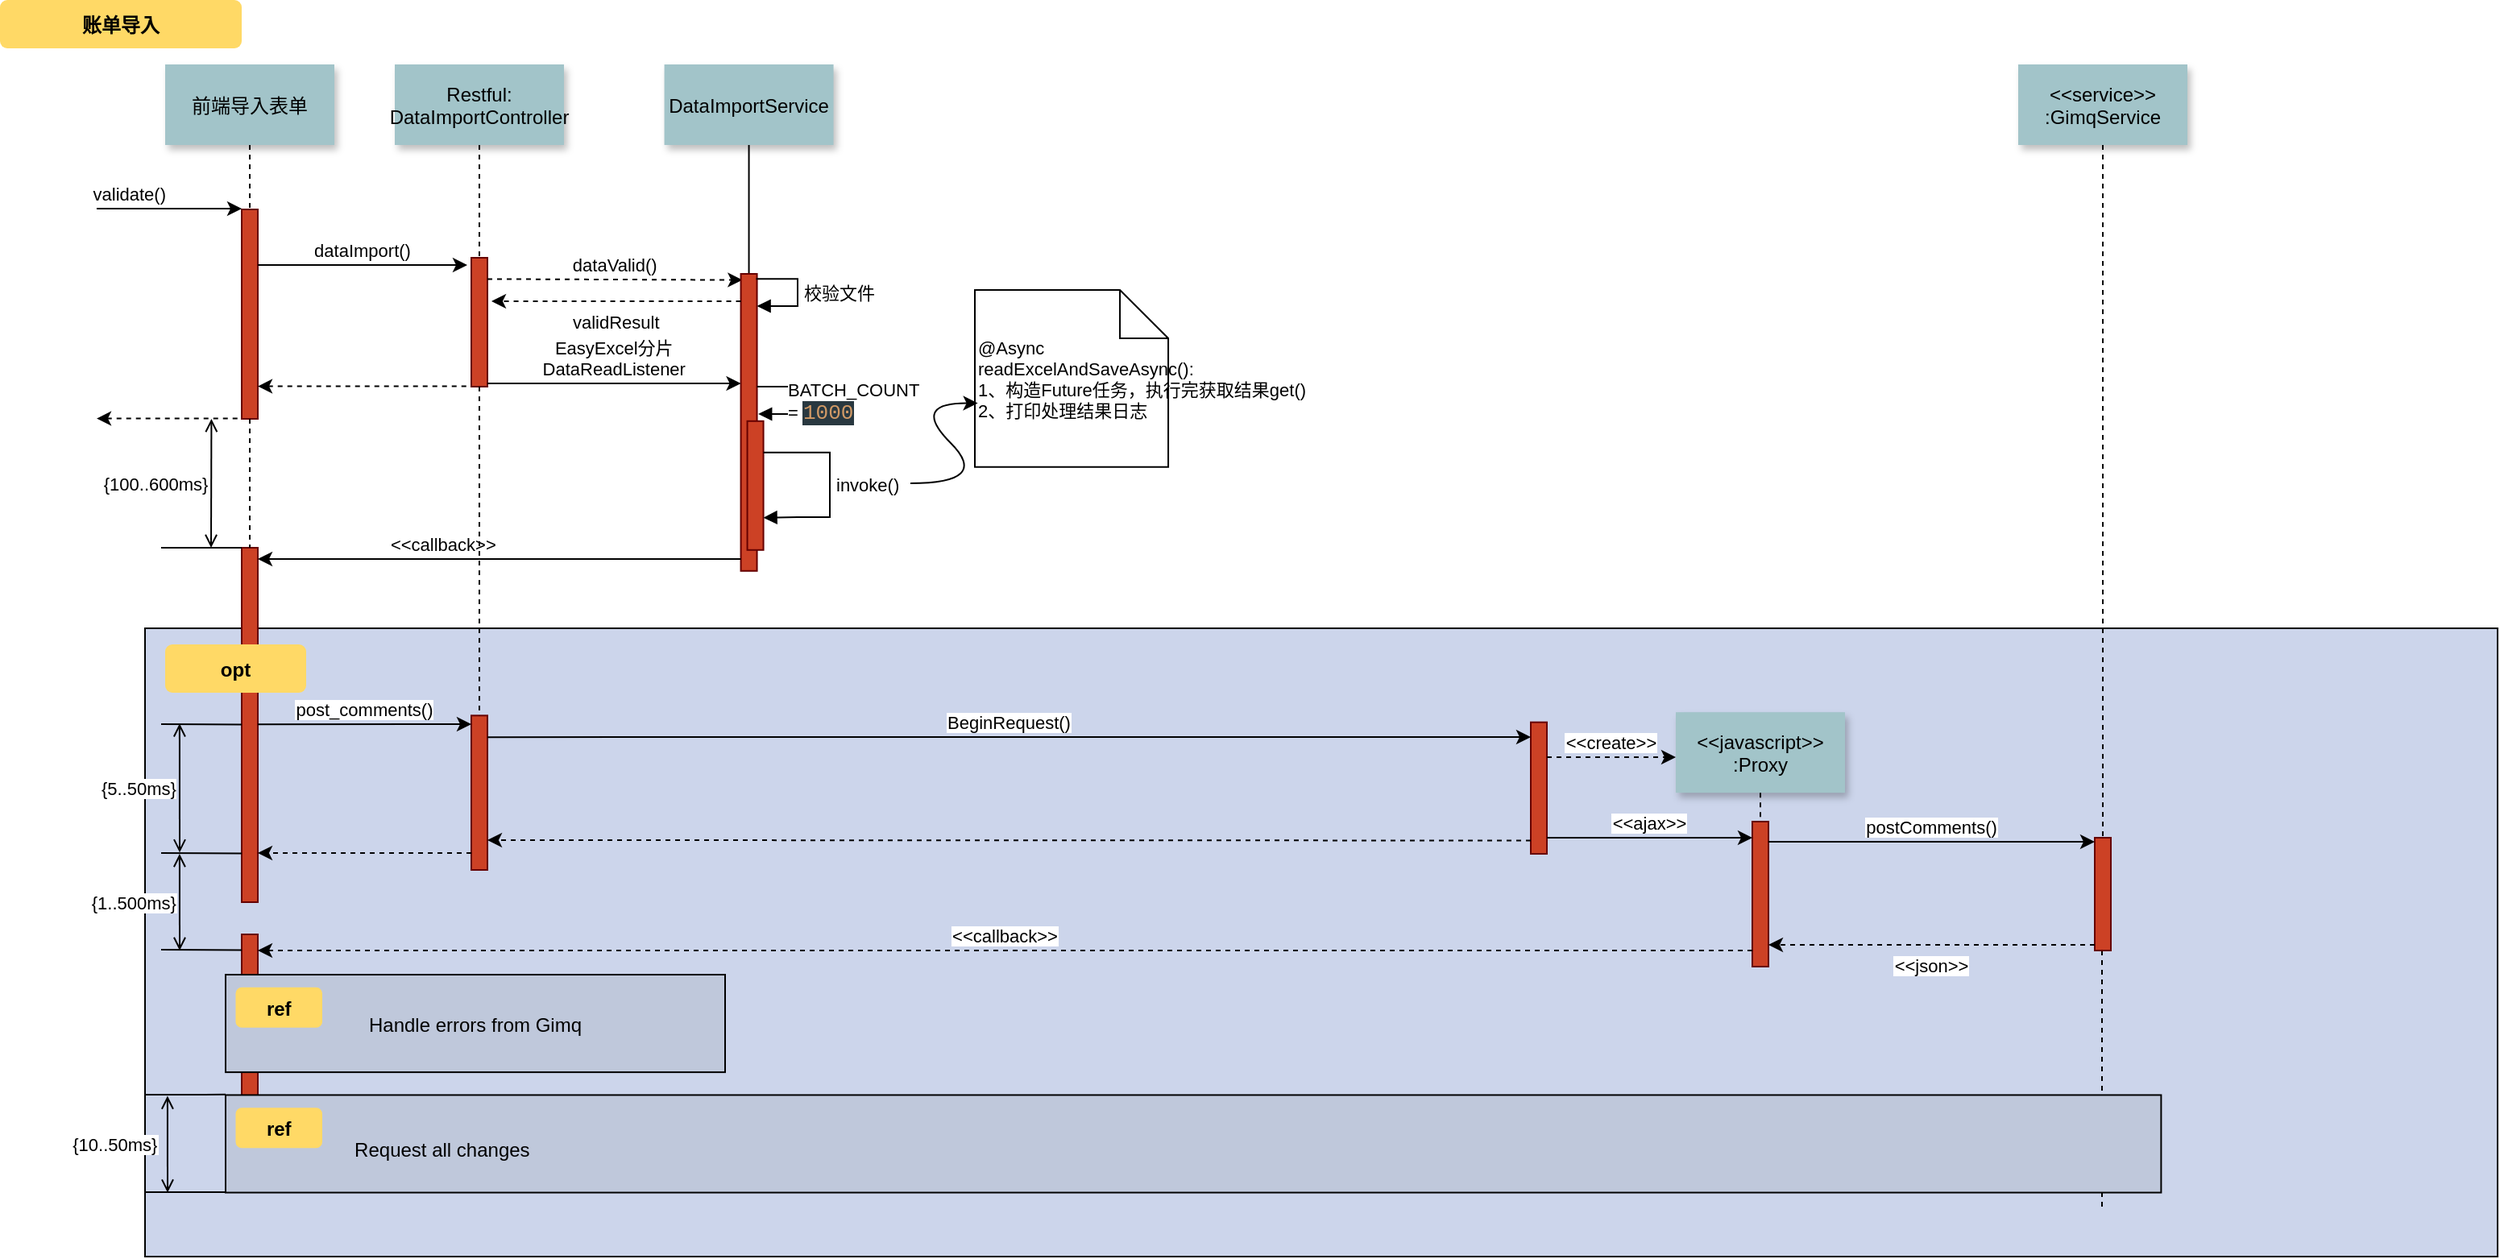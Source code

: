 <mxfile version="21.3.4" type="github">
  <diagram name="Page-1" id="13e1069c-82ec-6db2-03f1-153e76fe0fe0">
    <mxGraphModel dx="681" dy="434" grid="1" gridSize="10" guides="1" tooltips="1" connect="1" arrows="1" fold="1" page="1" pageScale="1" pageWidth="1100" pageHeight="850" background="none" math="0" shadow="0">
      <root>
        <mxCell id="0" />
        <mxCell id="1" parent="0" />
        <mxCell id="2zeuLS3NNm6lrcodeA-V-51" value="" style="fillColor=#CCD5EB" vertex="1" parent="1">
          <mxGeometry x="245" y="500" width="1460" height="390" as="geometry" />
        </mxCell>
        <mxCell id="2zeuLS3NNm6lrcodeA-V-52" value="" style="edgeStyle=elbowEdgeStyle;elbow=horizontal;endArrow=none;dashed=1;rounded=0;" edge="1" parent="1">
          <mxGeometry x="1565" y="527.894" width="100" height="100" as="geometry">
            <mxPoint x="1459.5" y="700" as="sourcePoint" />
            <mxPoint x="1459.5" y="860" as="targetPoint" />
          </mxGeometry>
        </mxCell>
        <mxCell id="2zeuLS3NNm6lrcodeA-V-53" value="" style="fillColor=#CC4125;strokeColor=#660000" vertex="1" parent="1">
          <mxGeometry x="305" y="240" width="10" height="130" as="geometry" />
        </mxCell>
        <mxCell id="2zeuLS3NNm6lrcodeA-V-54" value="validate()" style="edgeStyle=none;verticalLabelPosition=top;verticalAlign=bottom;labelPosition=left;align=right;rounded=0;" edge="1" parent="1">
          <mxGeometry x="215" y="139.5" width="100" height="100" as="geometry">
            <mxPoint x="215" y="239.5" as="sourcePoint" />
            <mxPoint x="305" y="239.5" as="targetPoint" />
          </mxGeometry>
        </mxCell>
        <mxCell id="2zeuLS3NNm6lrcodeA-V-55" value="前端导入表单" style="shadow=1;fillColor=#A2C4C9;strokeColor=none" vertex="1" parent="1">
          <mxGeometry x="257.5" y="150" width="105" height="50" as="geometry" />
        </mxCell>
        <mxCell id="2zeuLS3NNm6lrcodeA-V-56" value="" style="fillColor=#CC4125;strokeColor=#660000" vertex="1" parent="1">
          <mxGeometry x="447.5" y="270" width="10" height="80" as="geometry" />
        </mxCell>
        <mxCell id="2zeuLS3NNm6lrcodeA-V-57" value="Restful:&#xa;DataImportController" style="shadow=1;fillColor=#A2C4C9;strokeColor=none" vertex="1" parent="1">
          <mxGeometry x="400" y="150" width="105" height="50" as="geometry" />
        </mxCell>
        <mxCell id="2zeuLS3NNm6lrcodeA-V-58" value="" style="edgeStyle=none;endArrow=none;dashed=1;rounded=0;" edge="1" parent="1" source="2zeuLS3NNm6lrcodeA-V-57" target="2zeuLS3NNm6lrcodeA-V-56">
          <mxGeometry x="377.335" y="255" width="100" height="100" as="geometry">
            <mxPoint x="452.259" y="200" as="sourcePoint" />
            <mxPoint x="452.576" y="255" as="targetPoint" />
          </mxGeometry>
        </mxCell>
        <mxCell id="2zeuLS3NNm6lrcodeA-V-59" value="dataImport()" style="edgeStyle=none;verticalLabelPosition=top;verticalAlign=bottom;rounded=0;" edge="1" parent="1">
          <mxGeometry x="325" y="187" width="100" height="100" as="geometry">
            <mxPoint x="315" y="274.5" as="sourcePoint" />
            <mxPoint x="445" y="274.5" as="targetPoint" />
          </mxGeometry>
        </mxCell>
        <mxCell id="2zeuLS3NNm6lrcodeA-V-60" value="" style="edgeStyle=none;verticalLabelPosition=top;verticalAlign=bottom;endArrow=none;startArrow=classic;dashed=1;rounded=0;" edge="1" parent="1">
          <mxGeometry x="325" y="262.259" width="100" height="100" as="geometry">
            <mxPoint x="315" y="349.759" as="sourcePoint" />
            <mxPoint x="445" y="349.759" as="targetPoint" />
          </mxGeometry>
        </mxCell>
        <mxCell id="2zeuLS3NNm6lrcodeA-V-61" value="" style="edgeStyle=none;verticalLabelPosition=top;verticalAlign=bottom;labelPosition=left;align=right;endArrow=none;startArrow=classic;dashed=1;rounded=0;" edge="1" parent="1">
          <mxGeometry x="215" y="269.759" width="100" height="100" as="geometry">
            <mxPoint x="215" y="369.759" as="sourcePoint" />
            <mxPoint x="305" y="369.759" as="targetPoint" />
          </mxGeometry>
        </mxCell>
        <mxCell id="2zeuLS3NNm6lrcodeA-V-62" value="dataValid()" style="edgeStyle=none;verticalLabelPosition=top;verticalAlign=bottom;dashed=1;rounded=0;entryX=0.092;entryY=0.064;entryDx=0;entryDy=0;entryPerimeter=0;" edge="1" parent="1">
          <mxGeometry y="-8" width="100" height="100" as="geometry">
            <mxPoint x="457.5" y="283.206" as="sourcePoint" />
            <mxPoint x="615.7" y="283.801" as="targetPoint" />
            <mxPoint as="offset" />
          </mxGeometry>
        </mxCell>
        <mxCell id="2zeuLS3NNm6lrcodeA-V-63" value="DataImportService" style="shadow=1;fillColor=#A2C4C9;strokeColor=none" vertex="1" parent="1">
          <mxGeometry x="567.284" y="150" width="105" height="50" as="geometry" />
        </mxCell>
        <mxCell id="2zeuLS3NNm6lrcodeA-V-64" value="" style="edgeStyle=none;endArrow=none;rounded=0;" edge="1" parent="1" source="2zeuLS3NNm6lrcodeA-V-63" target="2zeuLS3NNm6lrcodeA-V-65">
          <mxGeometry x="542.043" y="360" width="100" height="100" as="geometry">
            <mxPoint x="619.543" y="310" as="sourcePoint" />
            <mxPoint x="619.543" y="330" as="targetPoint" />
          </mxGeometry>
        </mxCell>
        <mxCell id="2zeuLS3NNm6lrcodeA-V-65" value="" style="fillColor=#CC4125;strokeColor=#660000" vertex="1" parent="1">
          <mxGeometry x="614.78" y="280" width="10" height="184.39" as="geometry" />
        </mxCell>
        <mxCell id="2zeuLS3NNm6lrcodeA-V-66" value="EasyExcel分片&#xa;DataReadListener" style="edgeStyle=elbowEdgeStyle;elbow=vertical;verticalLabelPosition=top;verticalAlign=bottom;rounded=0;" edge="1" parent="1">
          <mxGeometry x="455" y="413" width="100" height="100" as="geometry">
            <mxPoint x="457.5" y="348" as="sourcePoint" />
            <mxPoint x="614.78" y="348" as="targetPoint" />
          </mxGeometry>
        </mxCell>
        <mxCell id="2zeuLS3NNm6lrcodeA-V-76" value="" style="edgeStyle=elbowEdgeStyle;elbow=horizontal;endArrow=none;dashed=1;rounded=0;" edge="1" parent="1" source="2zeuLS3NNm6lrcodeA-V-55" target="2zeuLS3NNm6lrcodeA-V-53">
          <mxGeometry x="335" y="400" width="100" height="100" as="geometry">
            <mxPoint x="335" y="500" as="sourcePoint" />
            <mxPoint x="435" y="400" as="targetPoint" />
          </mxGeometry>
        </mxCell>
        <mxCell id="2zeuLS3NNm6lrcodeA-V-83" value="" style="fillColor=#CC4125;strokeColor=#660000" vertex="1" parent="1">
          <mxGeometry x="305" y="450" width="10" height="220" as="geometry" />
        </mxCell>
        <mxCell id="2zeuLS3NNm6lrcodeA-V-84" value="             &lt;&lt;callback&gt;&gt;                                " style="edgeStyle=elbowEdgeStyle;elbow=vertical;dashed=0;verticalLabelPosition=top;verticalAlign=bottom;align=right;rounded=0;" edge="1" parent="1" source="2zeuLS3NNm6lrcodeA-V-65" target="2zeuLS3NNm6lrcodeA-V-83">
          <mxGeometry x="295" y="419.759" width="100" height="100" as="geometry">
            <mxPoint x="605" y="400" as="sourcePoint" />
            <mxPoint x="325" y="460" as="targetPoint" />
            <Array as="points" />
          </mxGeometry>
        </mxCell>
        <mxCell id="2zeuLS3NNm6lrcodeA-V-85" value="" style="edgeStyle=none;dashed=1;endArrow=none;rounded=0;" edge="1" parent="1" source="2zeuLS3NNm6lrcodeA-V-53" target="2zeuLS3NNm6lrcodeA-V-83">
          <mxGeometry x="155" y="390" width="100" height="100" as="geometry">
            <mxPoint x="155" y="490" as="sourcePoint" />
            <mxPoint x="255" y="390" as="targetPoint" />
          </mxGeometry>
        </mxCell>
        <mxCell id="2zeuLS3NNm6lrcodeA-V-86" value="" style="edgeStyle=elbowEdgeStyle;elbow=vertical;endArrow=none;rounded=0;" edge="1" parent="1" source="2zeuLS3NNm6lrcodeA-V-83">
          <mxGeometry x="165" y="400" width="100" height="100" as="geometry">
            <mxPoint x="165" y="500" as="sourcePoint" />
            <mxPoint x="255" y="450" as="targetPoint" />
          </mxGeometry>
        </mxCell>
        <mxCell id="2zeuLS3NNm6lrcodeA-V-87" value="{100..600ms}" style="edgeStyle=elbowEdgeStyle;elbow=horizontal;startArrow=open;endArrow=open;labelPosition=left;align=right;rounded=0;" edge="1" parent="1">
          <mxGeometry x="166.206" y="380" width="100" height="100" as="geometry">
            <mxPoint x="286.206" y="370" as="sourcePoint" />
            <mxPoint x="286.206" y="450" as="targetPoint" />
          </mxGeometry>
        </mxCell>
        <mxCell id="2zeuLS3NNm6lrcodeA-V-88" value="" style="fillColor=#CC4125;strokeColor=#660000" vertex="1" parent="1">
          <mxGeometry x="447.5" y="554.167" width="10" height="95.833" as="geometry" />
        </mxCell>
        <mxCell id="2zeuLS3NNm6lrcodeA-V-89" value="" style="fillColor=#CC4125;strokeColor=#660000" vertex="1" parent="1">
          <mxGeometry x="1105" y="558.333" width="10" height="81.667" as="geometry" />
        </mxCell>
        <mxCell id="2zeuLS3NNm6lrcodeA-V-91" value="post_comments()" style="edgeStyle=elbowEdgeStyle;elbow=vertical;verticalLabelPosition=top;verticalAlign=bottom;rounded=0;" edge="1" parent="1">
          <mxGeometry x="317.5" y="559.583" width="100" height="100" as="geometry">
            <mxPoint x="315" y="559.583" as="sourcePoint" />
            <mxPoint x="447.5" y="559.583" as="targetPoint" />
            <Array as="points" />
          </mxGeometry>
        </mxCell>
        <mxCell id="2zeuLS3NNm6lrcodeA-V-92" value="" style="edgeStyle=none;endArrow=none;dashed=1;rounded=0;" edge="1" parent="1" source="2zeuLS3NNm6lrcodeA-V-56" target="2zeuLS3NNm6lrcodeA-V-88">
          <mxGeometry x="481.571" y="429.697" width="100" height="100" as="geometry">
            <mxPoint x="556.736" y="374.697" as="sourcePoint" />
            <mxPoint x="556.736" y="554.091" as="targetPoint" />
          </mxGeometry>
        </mxCell>
        <mxCell id="2zeuLS3NNm6lrcodeA-V-93" value="BeginRequest()" style="edgeStyle=elbowEdgeStyle;elbow=vertical;verticalLabelPosition=top;verticalAlign=bottom;rounded=0;" edge="1" parent="1">
          <mxGeometry x="635" y="526.806" width="100" height="100" as="geometry">
            <mxPoint x="457.5" y="567.569" as="sourcePoint" />
            <mxPoint x="1105" y="567.569" as="targetPoint" />
            <Array as="points" />
          </mxGeometry>
        </mxCell>
        <mxCell id="2zeuLS3NNm6lrcodeA-V-94" value="" style="edgeStyle=elbowEdgeStyle;elbow=vertical;dashed=1;verticalLabelPosition=bottom;verticalAlign=top;rounded=0;" edge="1" parent="1">
          <mxGeometry x="635" y="639.078" width="100" height="100" as="geometry">
            <mxPoint x="1105" y="631.736" as="sourcePoint" />
            <mxPoint x="457.5" y="631.736" as="targetPoint" />
            <Array as="points" />
          </mxGeometry>
        </mxCell>
        <mxCell id="2zeuLS3NNm6lrcodeA-V-95" value="&lt;&lt;javascript&gt;&gt;&#xa;:Proxy" style="shadow=1;fillColor=#A2C4C9;strokeColor=none" vertex="1" parent="1">
          <mxGeometry x="1195" y="552.083" width="105" height="50" as="geometry" />
        </mxCell>
        <mxCell id="2zeuLS3NNm6lrcodeA-V-96" value="" style="edgeStyle=none;endArrow=none;dashed=1;rounded=0;" edge="1" parent="1" source="2zeuLS3NNm6lrcodeA-V-95" target="2zeuLS3NNm6lrcodeA-V-97">
          <mxGeometry x="1309.071" y="470.087" width="100" height="100" as="geometry">
            <mxPoint x="1384.236" y="415.087" as="sourcePoint" />
            <mxPoint x="1455" y="535.087" as="targetPoint" />
          </mxGeometry>
        </mxCell>
        <mxCell id="2zeuLS3NNm6lrcodeA-V-97" value="" style="fillColor=#CC4125;strokeColor=#660000" vertex="1" parent="1">
          <mxGeometry x="1242.5" y="620" width="10" height="90" as="geometry" />
        </mxCell>
        <mxCell id="2zeuLS3NNm6lrcodeA-V-98" value="" style="fillColor=#CC4125;strokeColor=#660000" vertex="1" parent="1">
          <mxGeometry x="1455" y="630" width="10" height="70" as="geometry" />
        </mxCell>
        <mxCell id="2zeuLS3NNm6lrcodeA-V-99" value="&lt;&lt;create&gt;&gt;" style="edgeStyle=elbowEdgeStyle;elbow=vertical;verticalLabelPosition=top;verticalAlign=bottom;dashed=1;rounded=0;" edge="1" parent="1" source="2zeuLS3NNm6lrcodeA-V-89" target="2zeuLS3NNm6lrcodeA-V-95">
          <mxGeometry x="1006.25" y="412.5" width="100" height="100" as="geometry">
            <mxPoint x="1136.25" y="441.894" as="sourcePoint" />
            <mxPoint x="1253.75" y="441.894" as="targetPoint" />
            <Array as="points" />
          </mxGeometry>
        </mxCell>
        <mxCell id="2zeuLS3NNm6lrcodeA-V-100" value="&lt;&lt;ajax&gt;&gt;" style="edgeStyle=elbowEdgeStyle;elbow=vertical;verticalLabelPosition=top;verticalAlign=bottom;rounded=0;" edge="1" parent="1" source="2zeuLS3NNm6lrcodeA-V-89" target="2zeuLS3NNm6lrcodeA-V-97">
          <mxGeometry x="1170" y="449.5" width="100" height="100" as="geometry">
            <mxPoint x="1149.784" y="449.5" as="sourcePoint" />
            <mxPoint x="1300" y="449.5" as="targetPoint" />
            <Array as="points" />
          </mxGeometry>
        </mxCell>
        <mxCell id="2zeuLS3NNm6lrcodeA-V-101" value="postComments()" style="edgeStyle=elbowEdgeStyle;elbow=vertical;verticalLabelPosition=top;verticalAlign=bottom;rounded=0;" edge="1" parent="1">
          <mxGeometry x="1330" y="399.5" width="100" height="100" as="geometry">
            <mxPoint x="1252.5" y="632.5" as="sourcePoint" />
            <mxPoint x="1455" y="632.5" as="targetPoint" />
            <Array as="points" />
          </mxGeometry>
        </mxCell>
        <mxCell id="2zeuLS3NNm6lrcodeA-V-102" value="&lt;&lt;json&gt;&gt;" style="edgeStyle=elbowEdgeStyle;elbow=vertical;dashed=1;verticalLabelPosition=bottom;verticalAlign=top;rounded=0;" edge="1" parent="1">
          <mxGeometry x="1180" y="486" width="100" height="100" as="geometry">
            <mxPoint x="1455" y="696.5" as="sourcePoint" />
            <mxPoint x="1252.5" y="696.5" as="targetPoint" />
            <Array as="points" />
          </mxGeometry>
        </mxCell>
        <mxCell id="2zeuLS3NNm6lrcodeA-V-103" value="&lt;&lt;service&gt;&gt;&#xa;:GimqService" style="shadow=1;fillColor=#A2C4C9;strokeColor=none" vertex="1" parent="1">
          <mxGeometry x="1407.5" y="150" width="105" height="50" as="geometry" />
        </mxCell>
        <mxCell id="2zeuLS3NNm6lrcodeA-V-104" value="" style="edgeStyle=none;endArrow=none;dashed=1;rounded=0;" edge="1" parent="1" source="2zeuLS3NNm6lrcodeA-V-103" target="2zeuLS3NNm6lrcodeA-V-98">
          <mxGeometry x="1279.071" y="300" width="100" height="100" as="geometry">
            <mxPoint x="1327.5" y="205" as="sourcePoint" />
            <mxPoint x="1327.5" y="535" as="targetPoint" />
          </mxGeometry>
        </mxCell>
        <mxCell id="2zeuLS3NNm6lrcodeA-V-105" value="" style="fillColor=#CC4125;strokeColor=#660000" vertex="1" parent="1">
          <mxGeometry x="305" y="690" width="10" height="130" as="geometry" />
        </mxCell>
        <mxCell id="2zeuLS3NNm6lrcodeA-V-106" value="" style="edgeStyle=elbowEdgeStyle;elbow=vertical;dashed=1;verticalLabelPosition=bottom;verticalAlign=top;rounded=0;" edge="1" parent="1">
          <mxGeometry x="612.5" y="754.342" width="100" height="100" as="geometry">
            <mxPoint x="447.5" y="639.5" as="sourcePoint" />
            <mxPoint x="315" y="639.5" as="targetPoint" />
            <Array as="points" />
          </mxGeometry>
        </mxCell>
        <mxCell id="2zeuLS3NNm6lrcodeA-V-107" value="&lt;&lt;callback&gt;&gt;" style="edgeStyle=elbowEdgeStyle;elbow=vertical;dashed=1;verticalLabelPosition=bottom;verticalAlign=bottom;rounded=0;" edge="1" parent="1" source="2zeuLS3NNm6lrcodeA-V-97" target="2zeuLS3NNm6lrcodeA-V-105">
          <mxGeometry x="645" y="649.078" width="100" height="100" as="geometry">
            <mxPoint x="1115" y="641.736" as="sourcePoint" />
            <mxPoint x="467.5" y="641.736" as="targetPoint" />
            <Array as="points" />
          </mxGeometry>
        </mxCell>
        <mxCell id="2zeuLS3NNm6lrcodeA-V-108" value="账单导入" style="rounded=1;fontStyle=1;fillColor=#FFD966;strokeColor=none" vertex="1" parent="1">
          <mxGeometry x="155" y="110" width="150" height="30" as="geometry" />
        </mxCell>
        <mxCell id="2zeuLS3NNm6lrcodeA-V-109" value="opt" style="rounded=1;fontStyle=1;fillColor=#FFD966;strokeColor=none" vertex="1" parent="1">
          <mxGeometry x="257.5" y="510" width="87.5" height="30" as="geometry" />
        </mxCell>
        <mxCell id="2zeuLS3NNm6lrcodeA-V-110" value="Handle errors from Gimq" style="fillColor=#BFC8DB" vertex="1" parent="1">
          <mxGeometry x="295" y="715" width="310" height="60.556" as="geometry" />
        </mxCell>
        <mxCell id="2zeuLS3NNm6lrcodeA-V-111" value="ref" style="rounded=1;fontStyle=1;fillColor=#FFD966;strokeColor=none" vertex="1" parent="1">
          <mxGeometry x="301.25" y="722.894" width="53.75" height="25" as="geometry" />
        </mxCell>
        <mxCell id="2zeuLS3NNm6lrcodeA-V-112" value="" style="align=left;fillColor=#BFC8DB" vertex="1" parent="1">
          <mxGeometry x="295" y="789.722" width="1201.194" height="60.556" as="geometry" />
        </mxCell>
        <mxCell id="2zeuLS3NNm6lrcodeA-V-113" value="ref" style="rounded=1;fontStyle=1;fillColor=#FFD966;strokeColor=none" vertex="1" parent="1">
          <mxGeometry x="301.25" y="797.616" width="53.75" height="25" as="geometry" />
        </mxCell>
        <mxCell id="2zeuLS3NNm6lrcodeA-V-114" value="Request all changes" style="text;align=left" vertex="1" parent="1">
          <mxGeometry x="373.056" y="810.116" width="351.806" height="26" as="geometry" />
        </mxCell>
        <mxCell id="2zeuLS3NNm6lrcodeA-V-115" value="" style="edgeStyle=elbowEdgeStyle;elbow=vertical;endArrow=none;rounded=0;" edge="1" parent="1">
          <mxGeometry x="165" y="509.711" width="100" height="100" as="geometry">
            <mxPoint x="305" y="559.711" as="sourcePoint" />
            <mxPoint x="255.0" y="559.711" as="targetPoint" />
          </mxGeometry>
        </mxCell>
        <mxCell id="2zeuLS3NNm6lrcodeA-V-116" value="" style="edgeStyle=elbowEdgeStyle;elbow=vertical;endArrow=none;rounded=0;" edge="1" parent="1">
          <mxGeometry x="165" y="589.711" width="100" height="100" as="geometry">
            <mxPoint x="305" y="639.711" as="sourcePoint" />
            <mxPoint x="255" y="639.711" as="targetPoint" />
          </mxGeometry>
        </mxCell>
        <mxCell id="2zeuLS3NNm6lrcodeA-V-117" value="" style="edgeStyle=elbowEdgeStyle;elbow=vertical;endArrow=none;rounded=0;" edge="1" parent="1">
          <mxGeometry x="165" y="649.711" width="100" height="100" as="geometry">
            <mxPoint x="305" y="699.711" as="sourcePoint" />
            <mxPoint x="255.0" y="699.711" as="targetPoint" />
          </mxGeometry>
        </mxCell>
        <mxCell id="2zeuLS3NNm6lrcodeA-V-118" value="" style="edgeStyle=elbowEdgeStyle;elbow=vertical;endArrow=none;rounded=0;" edge="1" parent="1">
          <mxGeometry x="155" y="739.433" width="100" height="100" as="geometry">
            <mxPoint x="295" y="789.433" as="sourcePoint" />
            <mxPoint x="245" y="789.433" as="targetPoint" />
          </mxGeometry>
        </mxCell>
        <mxCell id="2zeuLS3NNm6lrcodeA-V-119" value="" style="edgeStyle=elbowEdgeStyle;elbow=vertical;endArrow=none;rounded=0;" edge="1" parent="1">
          <mxGeometry x="155.0" y="799.988" width="100" height="100" as="geometry">
            <mxPoint x="295.0" y="849.988" as="sourcePoint" />
            <mxPoint x="245.0" y="849.988" as="targetPoint" />
          </mxGeometry>
        </mxCell>
        <mxCell id="2zeuLS3NNm6lrcodeA-V-120" value="{5..50ms}" style="edgeStyle=elbowEdgeStyle;elbow=horizontal;startArrow=open;endArrow=open;labelPosition=left;align=right;rounded=0;" edge="1" parent="1">
          <mxGeometry x="146.447" y="569.167" width="100" height="100" as="geometry">
            <mxPoint x="266.447" y="559.167" as="sourcePoint" />
            <mxPoint x="266.447" y="639.167" as="targetPoint" />
          </mxGeometry>
        </mxCell>
        <mxCell id="2zeuLS3NNm6lrcodeA-V-121" value="{1..500ms}" style="edgeStyle=elbowEdgeStyle;elbow=horizontal;startArrow=open;endArrow=open;labelPosition=left;align=right;rounded=0;" edge="1" parent="1">
          <mxGeometry x="147.894" y="650" width="100" height="100" as="geometry">
            <mxPoint x="266.447" y="640" as="sourcePoint" />
            <mxPoint x="266.447" y="700" as="targetPoint" />
          </mxGeometry>
        </mxCell>
        <mxCell id="2zeuLS3NNm6lrcodeA-V-122" value="{10..50ms}" style="edgeStyle=elbowEdgeStyle;elbow=horizontal;startArrow=open;endArrow=open;labelPosition=left;align=right;rounded=0;" edge="1" parent="1">
          <mxGeometry x="105" y="90" width="100" height="100" as="geometry">
            <mxPoint x="258.947" y="790.278" as="sourcePoint" />
            <mxPoint x="258.947" y="850.278" as="targetPoint" />
            <mxPoint x="-4.236" y="-0.278" as="offset" />
          </mxGeometry>
        </mxCell>
        <mxCell id="2zeuLS3NNm6lrcodeA-V-124" value="validResult" style="edgeStyle=elbowEdgeStyle;elbow=vertical;dashed=1;verticalLabelPosition=bottom;verticalAlign=top;rounded=0;entryX=1.25;entryY=0.375;entryDx=0;entryDy=0;entryPerimeter=0;" edge="1" parent="1">
          <mxGeometry x="494.78" y="229" width="100" height="100" as="geometry">
            <mxPoint x="614.78" y="297" as="sourcePoint" />
            <mxPoint x="460.0" y="297.0" as="targetPoint" />
            <Array as="points">
              <mxPoint x="537.78" y="297" />
            </Array>
          </mxGeometry>
        </mxCell>
        <mxCell id="2zeuLS3NNm6lrcodeA-V-126" value="校验文件" style="html=1;align=left;spacingLeft=2;endArrow=block;rounded=0;edgeStyle=orthogonalEdgeStyle;curved=0;rounded=0;exitX=0.949;exitY=0.017;exitDx=0;exitDy=0;exitPerimeter=0;" edge="1" parent="1" source="2zeuLS3NNm6lrcodeA-V-65">
          <mxGeometry relative="1" as="geometry">
            <mxPoint x="624.78" y="270.19" as="sourcePoint" />
            <Array as="points">
              <mxPoint x="650" y="283" />
              <mxPoint x="650" y="300" />
              <mxPoint x="625" y="300" />
            </Array>
            <mxPoint x="624.78" y="299.21" as="targetPoint" />
          </mxGeometry>
        </mxCell>
        <mxCell id="2zeuLS3NNm6lrcodeA-V-129" value="BATCH_COUNT &lt;br&gt;= &lt;span style=&quot;box-sizing: border-box; color: rgb(209, 154, 102); font-family: Menlo, Monaco, Consolas, &amp;quot;Courier New&amp;quot;, monospace; font-size: 13px; background-color: rgb(41, 56, 64);&quot; class=&quot;hljs-number&quot;&gt;1000&lt;/span&gt;" style="html=1;align=left;spacingLeft=2;endArrow=block;rounded=0;edgeStyle=orthogonalEdgeStyle;curved=0;rounded=0;exitX=0.949;exitY=0.017;exitDx=0;exitDy=0;exitPerimeter=0;" edge="1" parent="1">
          <mxGeometry x="0.559" y="-7" relative="1" as="geometry">
            <mxPoint x="624.78" y="350" as="sourcePoint" />
            <Array as="points">
              <mxPoint x="650.78" y="350" />
              <mxPoint x="650.78" y="367" />
              <mxPoint x="625.78" y="367" />
            </Array>
            <mxPoint x="625.56" y="366.21" as="targetPoint" />
            <mxPoint as="offset" />
          </mxGeometry>
        </mxCell>
        <mxCell id="2zeuLS3NNm6lrcodeA-V-130" value="" style="fillColor=#CC4125;strokeColor=#660000" vertex="1" parent="1">
          <mxGeometry x="618.78" y="371.394" width="10" height="80" as="geometry" />
        </mxCell>
        <mxCell id="2zeuLS3NNm6lrcodeA-V-131" value="invoke()" style="html=1;align=left;spacingLeft=2;endArrow=block;rounded=0;edgeStyle=orthogonalEdgeStyle;curved=0;rounded=0;exitX=0.949;exitY=0.017;exitDx=0;exitDy=0;exitPerimeter=0;entryX=1;entryY=0.75;entryDx=0;entryDy=0;" edge="1" parent="1" target="2zeuLS3NNm6lrcodeA-V-130">
          <mxGeometry relative="1" as="geometry">
            <mxPoint x="628.78" y="390.89" as="sourcePoint" />
            <Array as="points">
              <mxPoint x="670" y="391" />
              <mxPoint x="670" y="431" />
              <mxPoint x="650" y="431" />
            </Array>
            <mxPoint x="629.56" y="407.1" as="targetPoint" />
          </mxGeometry>
        </mxCell>
        <mxCell id="2zeuLS3NNm6lrcodeA-V-132" value="@Async&#xa;readExcelAndSaveAsync():&#xa;1、构造Future任务，执行完获取结果get()&#xa;2、打印处理结果日志" style="shape=note;align=left;fontSize=11;" vertex="1" parent="1">
          <mxGeometry x="760.003" y="290.004" width="120.027" height="109.826" as="geometry" />
        </mxCell>
        <mxCell id="2zeuLS3NNm6lrcodeA-V-133" value="" style="curved=1;endArrow=classic;html=1;rounded=0;entryX=0.015;entryY=0.64;entryDx=0;entryDy=0;entryPerimeter=0;" edge="1" parent="1" target="2zeuLS3NNm6lrcodeA-V-132">
          <mxGeometry width="50" height="50" relative="1" as="geometry">
            <mxPoint x="720" y="410" as="sourcePoint" />
            <mxPoint x="770" y="360" as="targetPoint" />
            <Array as="points">
              <mxPoint x="770" y="410" />
              <mxPoint x="720" y="360" />
            </Array>
          </mxGeometry>
        </mxCell>
      </root>
    </mxGraphModel>
  </diagram>
</mxfile>
